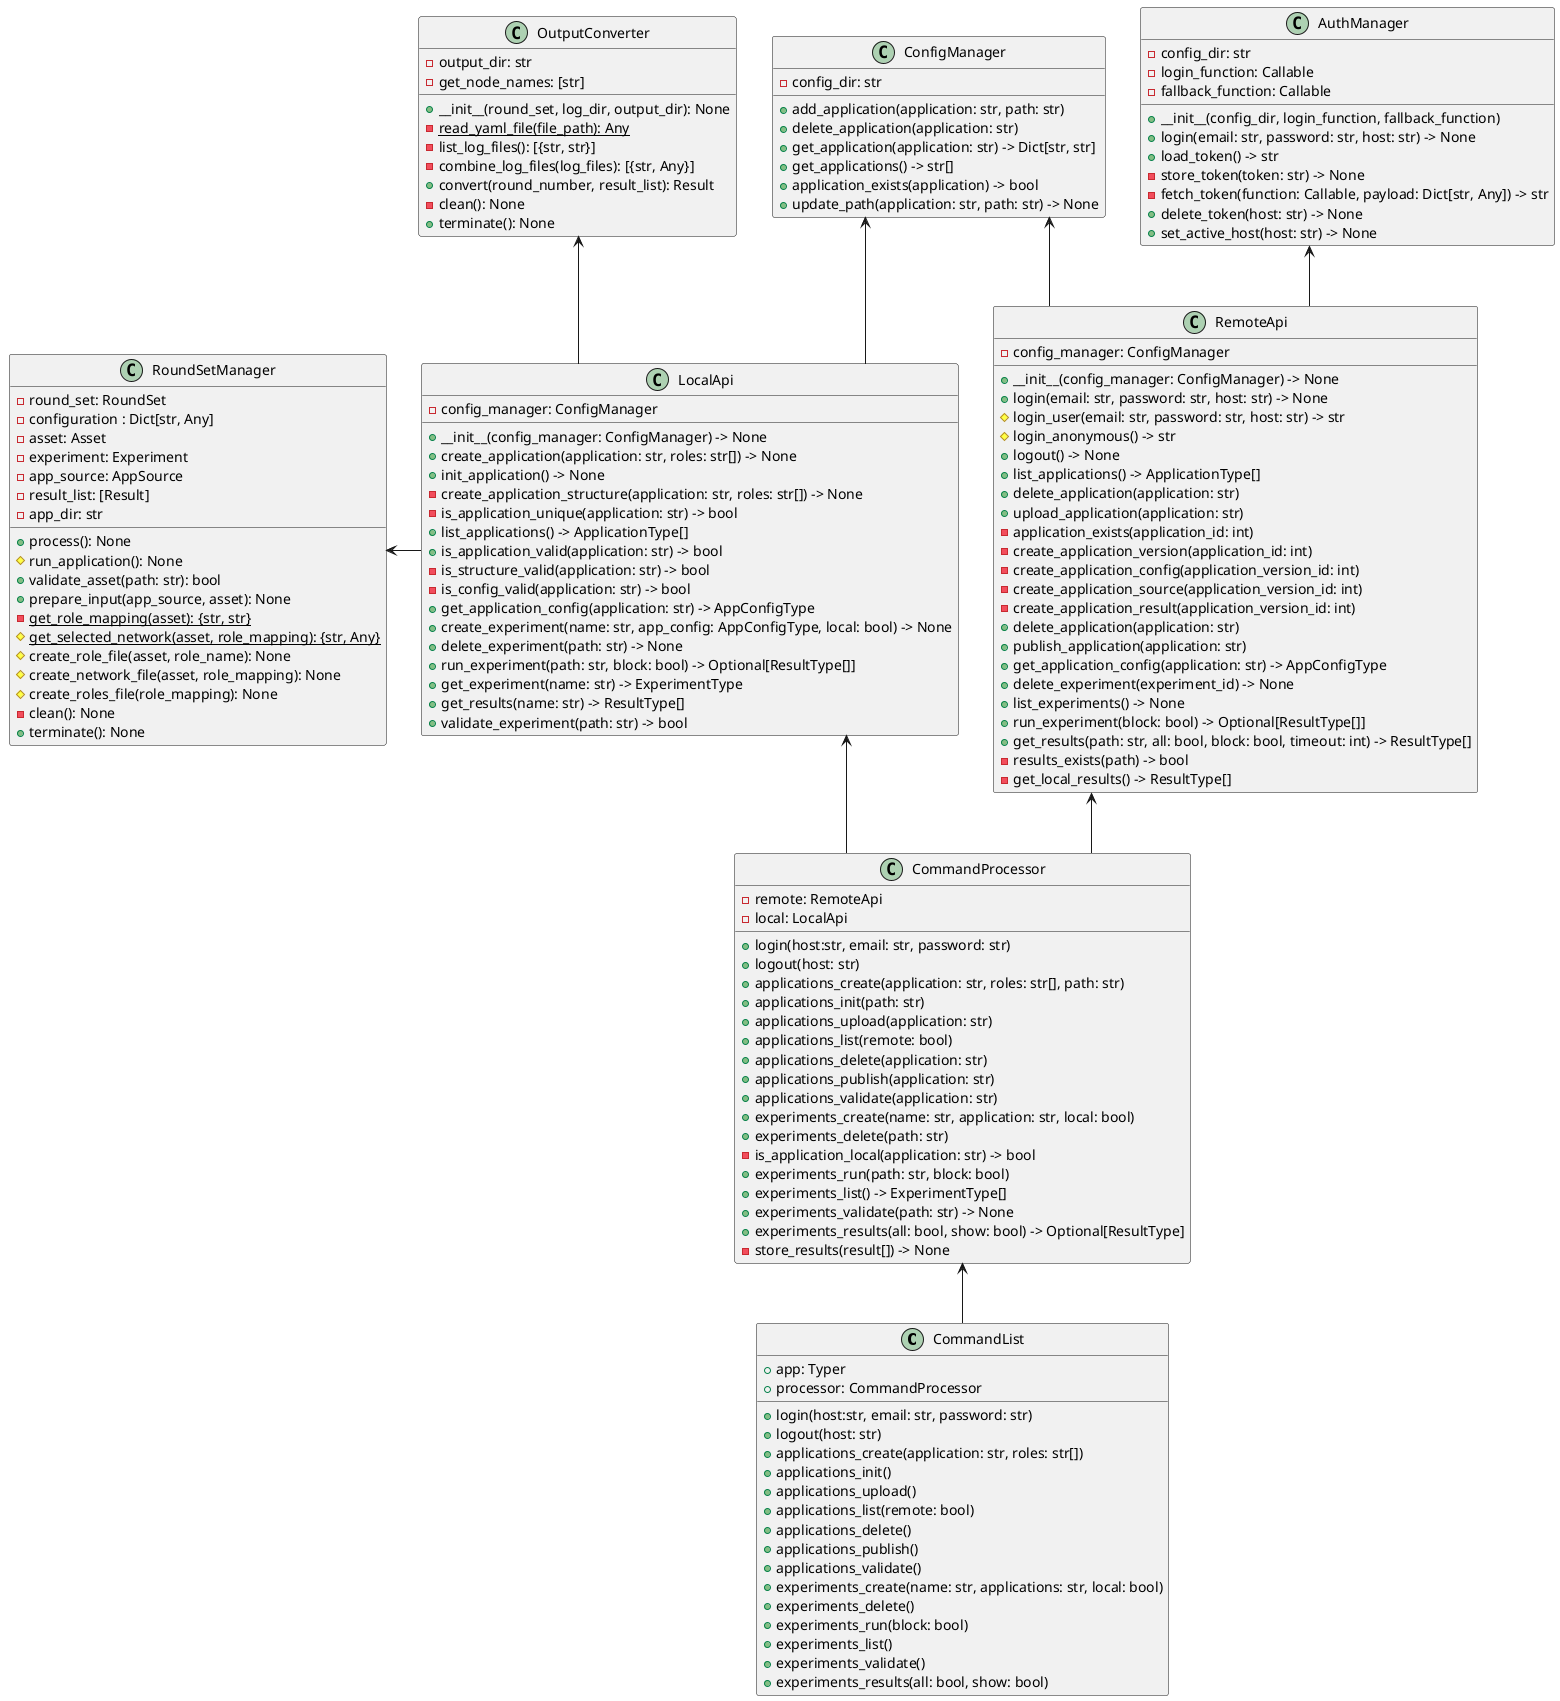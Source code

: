 @startuml "Class diagram"

skinparam linetype polyline
skinparam linetype ortho
skinparam backgroundcolor transparent

class CommandList {
    + app: Typer
    + processor: CommandProcessor
    + login(host:str, email: str, password: str)
    + logout(host: str)
    + applications_create(application: str, roles: str[])
    + applications_init()
    + applications_upload()
    + applications_list(remote: bool)
    + applications_delete()
    + applications_publish()
    + applications_validate()
    + experiments_create(name: str, applications: str, local: bool)
    + experiments_delete()
    + experiments_run(block: bool)
    + experiments_list()
    + experiments_validate()
    + experiments_results(all: bool, show: bool)
}

' Relay of commands
class CommandProcessor {
    - remote: RemoteApi
    - local: LocalApi
    + login(host:str, email: str, password: str)
    + logout(host: str)
    + applications_create(application: str, roles: str[], path: str)
    + applications_init(path: str)
    + applications_upload(application: str)
    + applications_list(remote: bool)
    + applications_delete(application: str)
    + applications_publish(application: str)
    + applications_validate(application: str)
    + experiments_create(name: str, application: str, local: bool)
    + experiments_delete(path: str)
    - is_application_local(application: str) -> bool
    + experiments_run(path: str, block: bool)
    + experiments_list() -> ExperimentType[]
    + experiments_validate(path: str) -> None
    + experiments_results(all: bool, show: bool) -> Optional[ResultType]
    - store_results(result[]) -> None
}

class ConfigManager {
    - config_dir: str
    + add_application(application: str, path: str)
    + delete_application(application: str)
    + get_application(application: str) -> Dict[str, str]
    + get_applications() -> str[]
    + application_exists(application) -> bool
    + update_path(application: str, path: str) -> None
}

class AuthManager {
    - config_dir: str
    - login_function: Callable
    - fallback_function: Callable
    + __init__(config_dir, login_function, fallback_function)
    + login(email: str, password: str, host: str) -> None
    + load_token() -> str
    - store_token(token: str) -> None
    - fetch_token(function: Callable, payload: Dict[str, Any]) -> str
    + delete_token(host: str) -> None
    + set_active_host(host: str) -> None
}

class LocalApi {
    - config_manager: ConfigManager
    + __init__(config_manager: ConfigManager) -> None
    + create_application(application: str, roles: str[]) -> None
    + init_application() -> None
    - create_application_structure(application: str, roles: str[]) -> None
    - is_application_unique(application: str) -> bool
    + list_applications() -> ApplicationType[]
    + is_application_valid(application: str) -> bool
    - is_structure_valid(application: str) -> bool
    - is_config_valid(application: str) -> bool
    + get_application_config(application: str) -> AppConfigType
    + create_experiment(name: str, app_config: AppConfigType, local: bool) -> None
    + delete_experiment(path: str) -> None
    + run_experiment(path: str, block: bool) -> Optional[ResultType[]]
    + get_experiment(name: str) -> ExperimentType
    + get_results(name: str) -> ResultType[]
    + validate_experiment(path: str) -> bool
}

class RemoteApi {
    - config_manager: ConfigManager
    + __init__(config_manager: ConfigManager) -> None
    + login(email: str, password: str, host: str) -> None
    # login_user(email: str, password: str, host: str) -> str
    # login_anonymous() -> str
    + logout() -> None
    + list_applications() -> ApplicationType[]
    + delete_application(application: str)
    + upload_application(application: str)
    - application_exists(application_id: int)
    - create_application_version(application_id: int)
    - create_application_config(application_version_id: int)
    - create_application_source(application_version_id: int)
    - create_application_result(application_version_id: int)
    + delete_application(application: str)
    + publish_application(application: str)
    + get_application_config(application: str) -> AppConfigType
    + delete_experiment(experiment_id) -> None
    + list_experiments() -> None
    + run_experiment(block: bool) -> Optional[ResultType[]]
    + get_results(path: str, all: bool, block: bool, timeout: int) -> ResultType[]
    - results_exists(path) -> bool
    - get_local_results() -> ResultType[]
}

class RoundSetManager {
    - round_set: RoundSet
    - configuration : Dict[str, Any]
    - asset: Asset
    - experiment: Experiment
    - app_source: AppSource
    - result_list: [Result]
    - app_dir: str
    + process(): None
    # run_application(): None
    + validate_asset(path: str): bool
    + prepare_input(app_source, asset): None
    - {static} get_role_mapping(asset): {str, str}
    # {static} get_selected_network(asset, role_mapping): {str, Any}
    # create_role_file(asset, role_name): None
    # create_network_file(asset, role_mapping): None
    # create_roles_file(role_mapping): None
    - clean(): None
    + terminate(): None
}

class OutputConverter {
    - output_dir: str
    + __init__(round_set, log_dir, output_dir): None
    - get_node_names: [str]
    - {static}read_yaml_file(file_path): Any
    - list_log_files(): [{str, str}]
    - combine_log_files(log_files): [{str, Any}]
    + convert(round_number, result_list): Result
    - clean(): None
    + terminate(): None
}

CommandProcessor <-- CommandList
RemoteApi <-- CommandProcessor
LocalApi <-- CommandProcessor

ConfigManager <-- RemoteApi
AuthManager <-- RemoteApi
ConfigManager <-- LocalApi

RoundSetManager <- LocalApi
OutputConverter <-- LocalApi

@enduml
